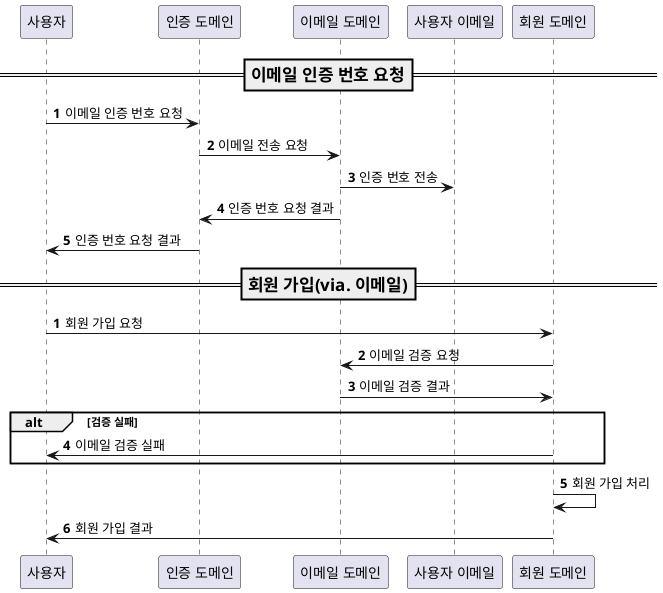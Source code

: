 @startuml
autonumber
=== 이메일 인증 번호 요청 ==
사용자 -> "인증 도메인": 이메일 인증 번호 요청
"인증 도메인" -> "이메일 도메인": 이메일 전송 요청
"이메일 도메인" -> "사용자 이메일": 인증 번호 전송
"이메일 도메인" -> "인증 도메인": 인증 번호 요청 결과
"인증 도메인" -> 사용자: 인증 번호 요청 결과

autonumber
=== 회원 가입(via. 이메일) ==
사용자 -> "회원 도메인": 회원 가입 요청
"회원 도메인" -> "이메일 도메인": 이메일 검증 요청
"이메일 도메인" -> "회원 도메인": 이메일 검증 결과
alt 검증 실패
  "회원 도메인" -> 사용자: 이메일 검증 실패
end
"회원 도메인" -> "회원 도메인": 회원 가입 처리
"회원 도메인" -> 사용자: 회원 가입 결과
@enduml